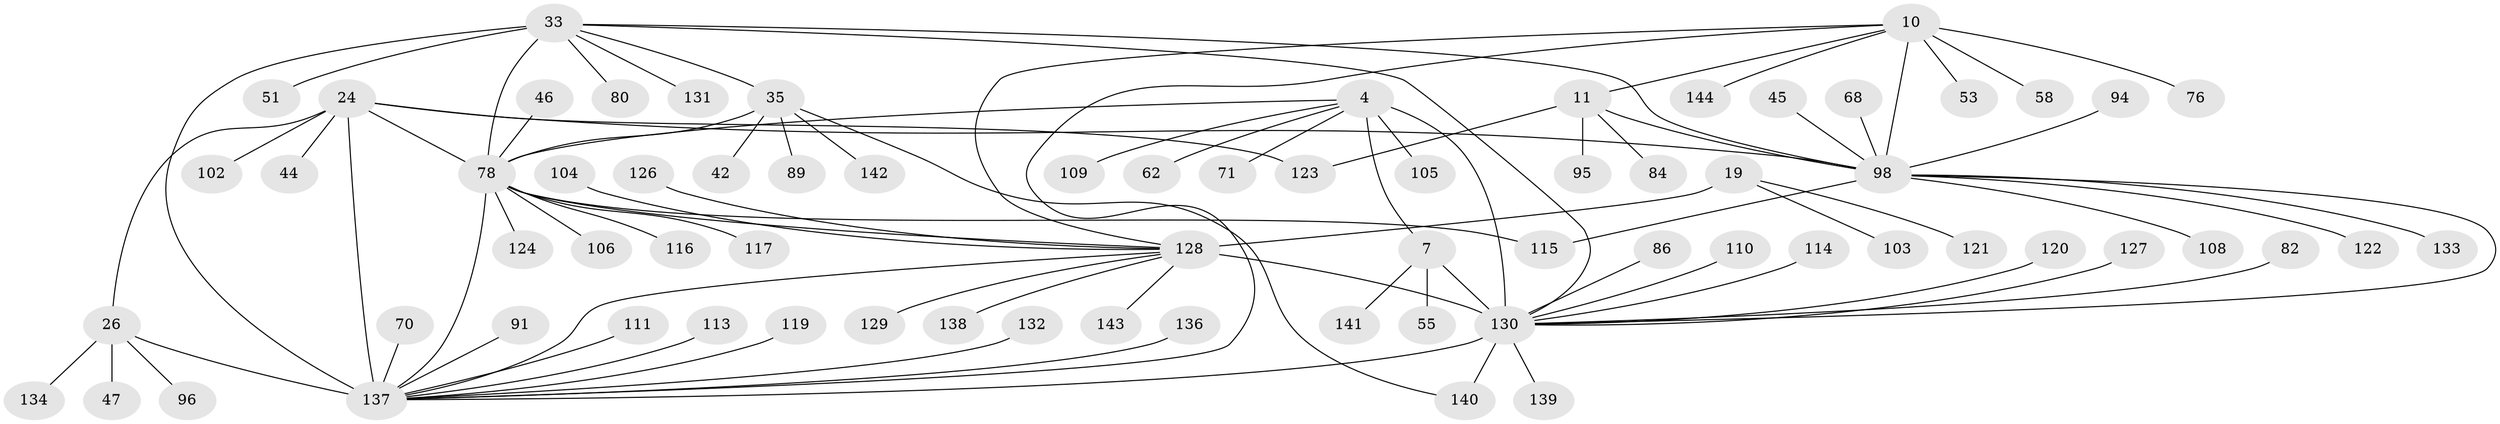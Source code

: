 // original degree distribution, {12: 0.020833333333333332, 8: 0.041666666666666664, 9: 0.0625, 7: 0.027777777777777776, 11: 0.034722222222222224, 10: 0.034722222222222224, 6: 0.006944444444444444, 13: 0.006944444444444444, 15: 0.006944444444444444, 2: 0.1388888888888889, 1: 0.5833333333333334, 3: 0.027777777777777776, 4: 0.006944444444444444}
// Generated by graph-tools (version 1.1) at 2025/58/03/04/25 21:58:21]
// undirected, 72 vertices, 88 edges
graph export_dot {
graph [start="1"]
  node [color=gray90,style=filled];
  4 [super="+3"];
  7 [super="+5"];
  10 [super="+8"];
  11 [super="+9"];
  19 [super="+15"];
  24 [super="+22"];
  26 [super="+23"];
  33 [super="+29"];
  35 [super="+34"];
  42;
  44;
  45;
  46;
  47;
  51;
  53;
  55;
  58;
  62;
  68;
  70;
  71;
  76;
  78 [super="+32+31+36"];
  80;
  82;
  84;
  86;
  89;
  91;
  94;
  95;
  96 [super="+63"];
  98 [super="+88+14+38"];
  102;
  103;
  104;
  105;
  106;
  108;
  109;
  110;
  111;
  113;
  114;
  115;
  116 [super="+64"];
  117;
  119;
  120;
  121;
  122 [super="+72"];
  123 [super="+65"];
  124;
  126 [super="+125"];
  127;
  128 [super="+21+50+75+77+20+79+83+85+87+90+92+93+97+99"];
  129;
  130 [super="+49+6+56+73+81"];
  131 [super="+100"];
  132;
  133 [super="+57"];
  134;
  136 [super="+112"];
  137 [super="+101+59+54+60+61+66+67"];
  138;
  139;
  140 [super="+43"];
  141 [super="+135"];
  142;
  143;
  144;
  4 -- 7 [weight=4];
  4 -- 62;
  4 -- 71;
  4 -- 109;
  4 -- 105;
  4 -- 78;
  4 -- 130 [weight=6];
  7 -- 55;
  7 -- 141;
  7 -- 130 [weight=6];
  10 -- 11 [weight=4];
  10 -- 53;
  10 -- 58;
  10 -- 76;
  10 -- 144;
  10 -- 128;
  10 -- 137;
  10 -- 98 [weight=6];
  11 -- 95;
  11 -- 84;
  11 -- 123;
  11 -- 98 [weight=6];
  19 -- 103;
  19 -- 121;
  19 -- 128 [weight=10];
  24 -- 26 [weight=4];
  24 -- 44;
  24 -- 78 [weight=3];
  24 -- 102;
  24 -- 123;
  24 -- 98;
  24 -- 137 [weight=6];
  26 -- 134;
  26 -- 47;
  26 -- 96;
  26 -- 137 [weight=6];
  33 -- 35 [weight=4];
  33 -- 51;
  33 -- 80;
  33 -- 131;
  33 -- 137;
  33 -- 78 [weight=6];
  33 -- 98;
  33 -- 130;
  35 -- 42;
  35 -- 142;
  35 -- 89;
  35 -- 140;
  35 -- 78 [weight=6];
  45 -- 98;
  46 -- 78;
  68 -- 98;
  70 -- 137;
  78 -- 106;
  78 -- 115;
  78 -- 116;
  78 -- 117;
  78 -- 124;
  78 -- 137 [weight=2];
  78 -- 128;
  82 -- 130;
  86 -- 130;
  91 -- 137;
  94 -- 98;
  98 -- 130;
  98 -- 133;
  98 -- 108;
  98 -- 115;
  98 -- 122;
  104 -- 128;
  110 -- 130;
  111 -- 137;
  113 -- 137;
  114 -- 130;
  119 -- 137;
  120 -- 130;
  126 -- 128;
  127 -- 130;
  128 -- 129;
  128 -- 138;
  128 -- 130;
  128 -- 137;
  128 -- 143;
  130 -- 137 [weight=2];
  130 -- 139;
  130 -- 140 [weight=2];
  132 -- 137;
  136 -- 137;
}
